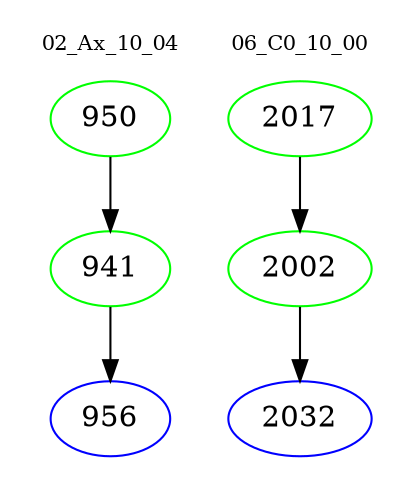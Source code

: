 digraph{
subgraph cluster_0 {
color = white
label = "02_Ax_10_04";
fontsize=10;
T0_950 [label="950", color="green"]
T0_950 -> T0_941 [color="black"]
T0_941 [label="941", color="green"]
T0_941 -> T0_956 [color="black"]
T0_956 [label="956", color="blue"]
}
subgraph cluster_1 {
color = white
label = "06_C0_10_00";
fontsize=10;
T1_2017 [label="2017", color="green"]
T1_2017 -> T1_2002 [color="black"]
T1_2002 [label="2002", color="green"]
T1_2002 -> T1_2032 [color="black"]
T1_2032 [label="2032", color="blue"]
}
}
